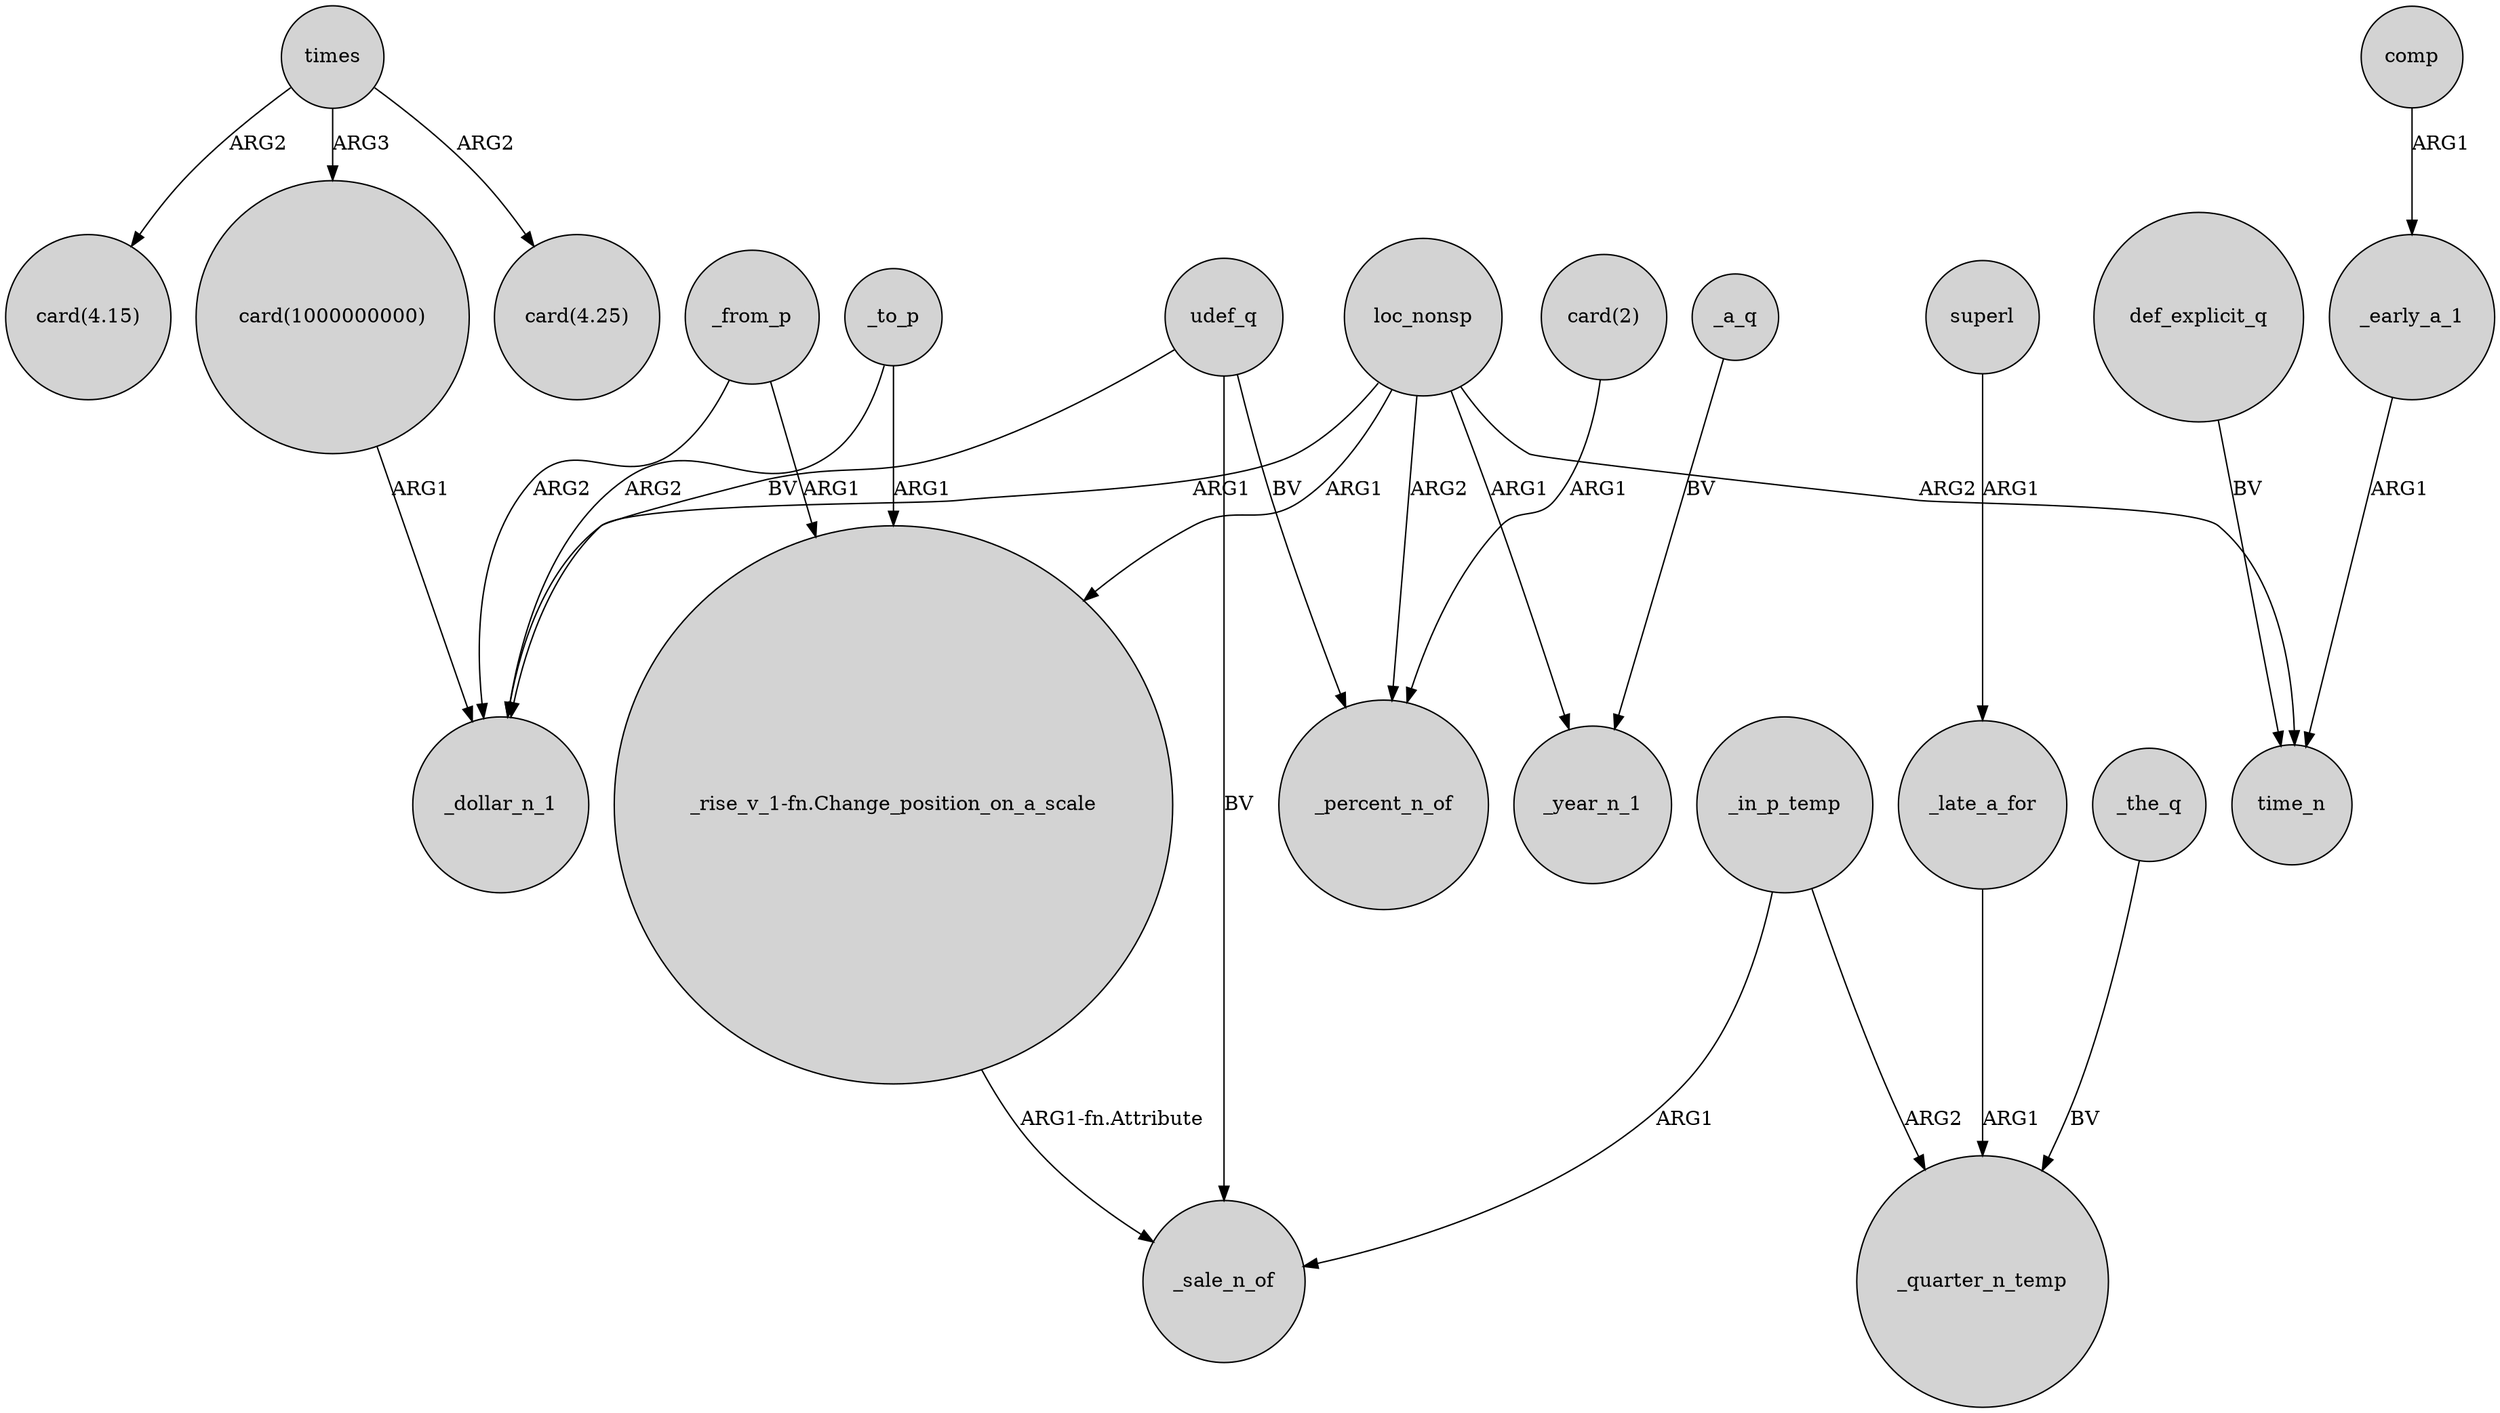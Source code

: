 digraph {
	node [shape=circle style=filled]
	_early_a_1 -> time_n [label=ARG1]
	"card(1000000000)" -> _dollar_n_1 [label=ARG1]
	"_rise_v_1-fn.Change_position_on_a_scale" -> _sale_n_of [label="ARG1-fn.Attribute"]
	_late_a_for -> _quarter_n_temp [label=ARG1]
	loc_nonsp -> _dollar_n_1 [label=ARG1]
	_in_p_temp -> _quarter_n_temp [label=ARG2]
	times -> "card(4.25)" [label=ARG2]
	times -> "card(4.15)" [label=ARG2]
	_to_p -> "_rise_v_1-fn.Change_position_on_a_scale" [label=ARG1]
	loc_nonsp -> _year_n_1 [label=ARG1]
	_in_p_temp -> _sale_n_of [label=ARG1]
	loc_nonsp -> "_rise_v_1-fn.Change_position_on_a_scale" [label=ARG1]
	_the_q -> _quarter_n_temp [label=BV]
	superl -> _late_a_for [label=ARG1]
	comp -> _early_a_1 [label=ARG1]
	udef_q -> _sale_n_of [label=BV]
	_to_p -> _dollar_n_1 [label=ARG2]
	_a_q -> _year_n_1 [label=BV]
	times -> "card(1000000000)" [label=ARG3]
	udef_q -> _percent_n_of [label=BV]
	udef_q -> _dollar_n_1 [label=BV]
	"card(2)" -> _percent_n_of [label=ARG1]
	def_explicit_q -> time_n [label=BV]
	loc_nonsp -> time_n [label=ARG2]
	_from_p -> "_rise_v_1-fn.Change_position_on_a_scale" [label=ARG1]
	_from_p -> _dollar_n_1 [label=ARG2]
	loc_nonsp -> _percent_n_of [label=ARG2]
}
